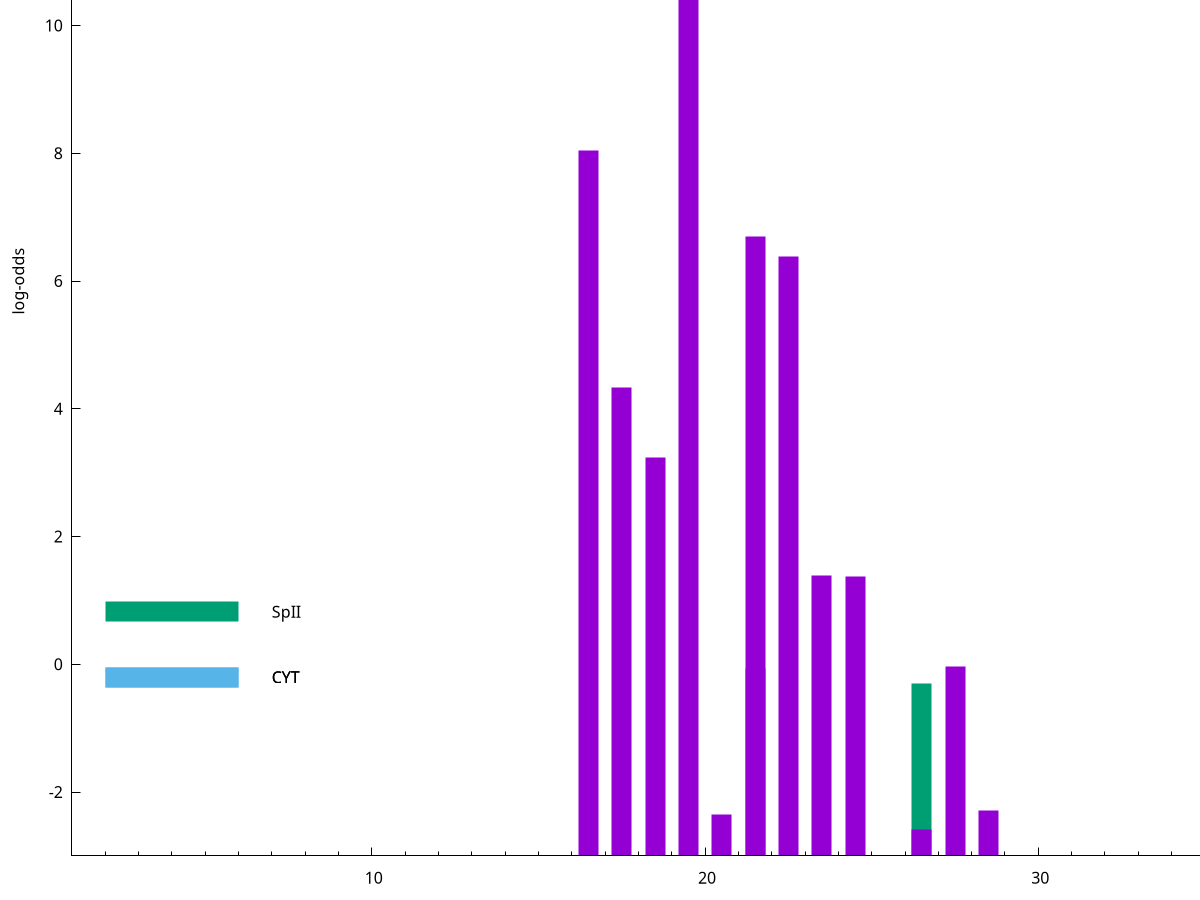 set title "LipoP predictions for SRR3987128.gff"
set size 2., 1.4
set xrange [1:70] 
set mxtics 10
set yrange [-3:15]
set y2range [0:18]
set ylabel "log-odds"
set term postscript eps color solid "Helvetica" 30
set output "SRR3987128.gff53.eps"
set arrow from 2,11.8318 to 6,11.8318 nohead lt 1 lw 20
set label "SpI" at 7,11.8318
set arrow from 2,0.822826 to 6,0.822826 nohead lt 2 lw 20
set label "SpII" at 7,0.822826
set arrow from 2,-0.200913 to 6,-0.200913 nohead lt 3 lw 20
set label "CYT" at 7,-0.200913
set arrow from 2,-0.200913 to 6,-0.200913 nohead lt 3 lw 20
set label "CYT" at 7,-0.200913
set arrow from 2,11.8318 to 6,11.8318 nohead lt 1 lw 20
set label "SpI" at 7,11.8318
# NOTE: The scores below are the log-odds scores with the threshold
# NOTE: subtracted (a hack to make gnuplot make the histogram all
# NOTE: look nice).
plot "-" axes x1y2 title "" with impulses lt 2 lw 20, "-" axes x1y2 title "" with impulses lt 1 lw 20
21.500000 2.936094
26.500000 2.699901
e
19.500000 14.624500
16.500000 11.047440
21.500000 9.693540
22.500000 9.382790
17.500000 7.326410
18.500000 6.241320
23.500000 4.397450
24.500000 4.372500
27.500000 2.972234
28.500000 0.705410
20.500000 0.649330
26.500000 0.417530
e
exit
